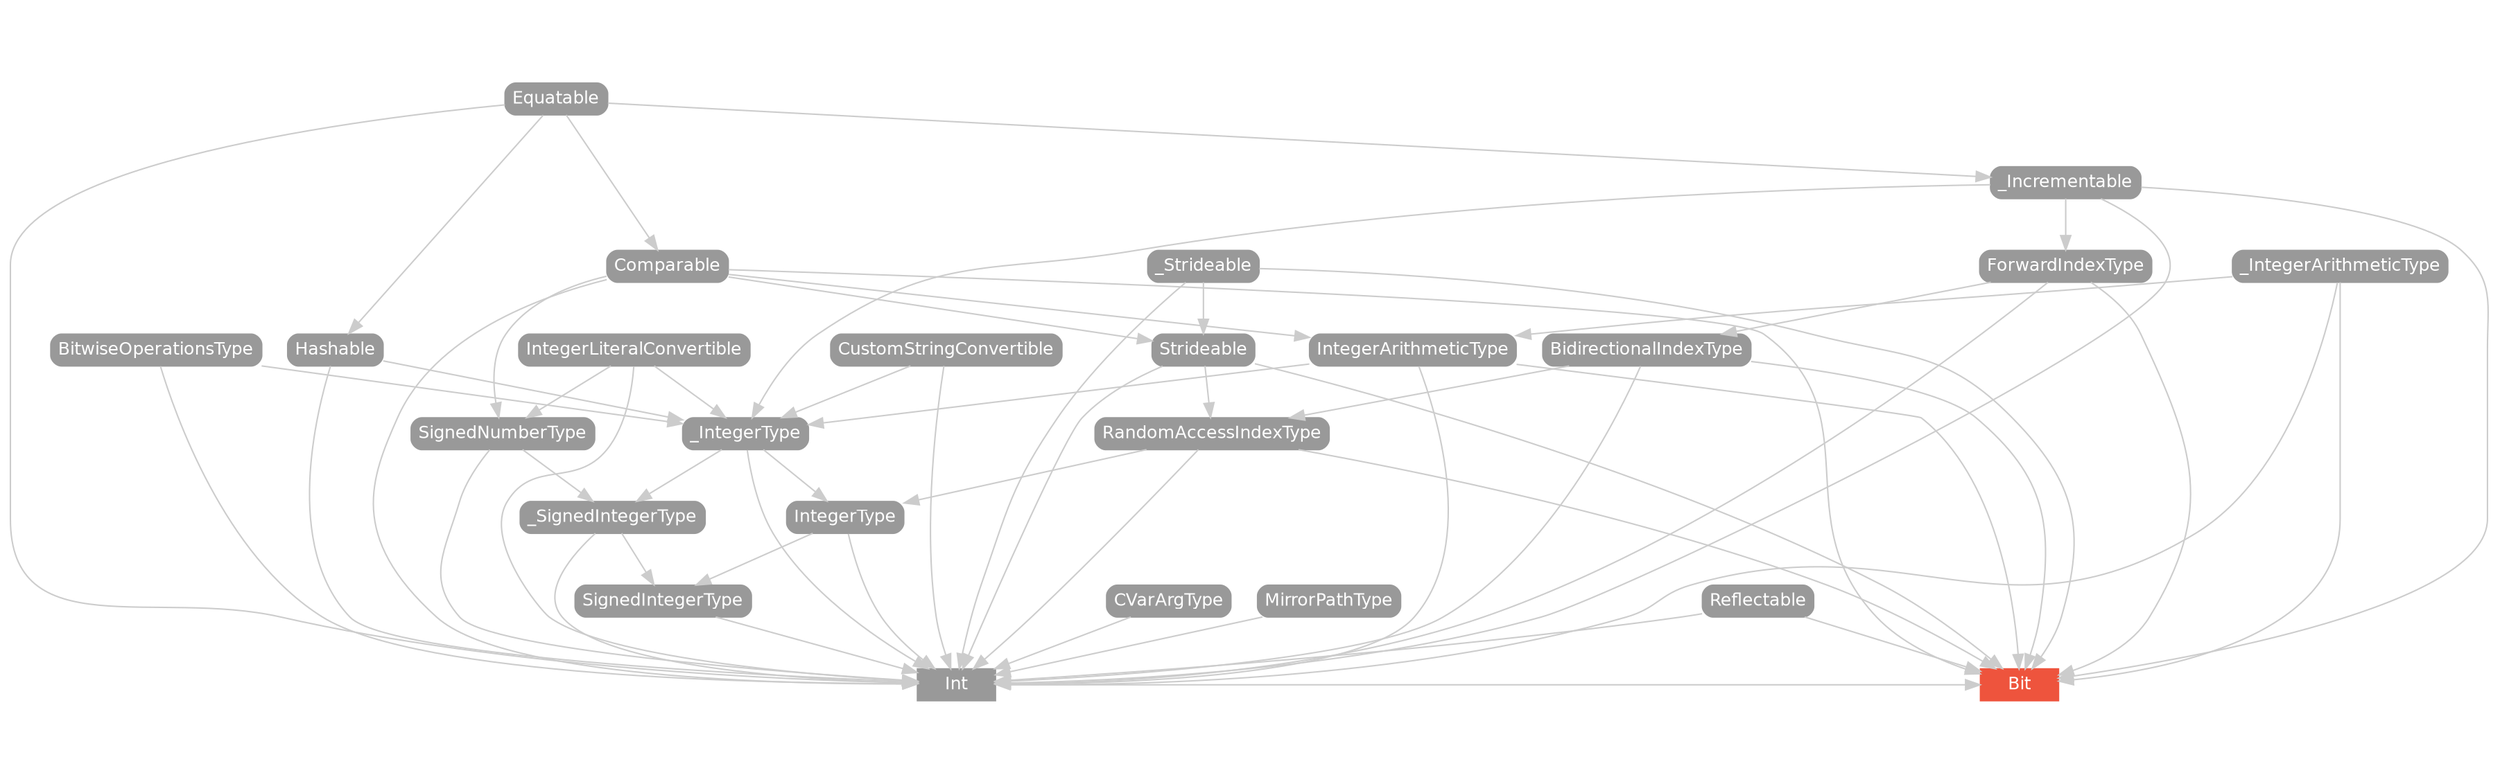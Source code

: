 strict digraph "Bit - Type Hierarchy - SwiftDoc.org" {
    pad="0.1,0.8"
    node [shape=box, style="filled,rounded", color="#999999", fillcolor="#999999", fontcolor=white, fontname=Helvetica, fontnames="Helvetica,sansserif", fontsize=12, margin="0.07,0.05", height="0.3"]
    edge [color="#cccccc"]
    "BidirectionalIndexType" [URL="/protocol/BidirectionalIndexType/"]
    "Bit" [URL="/type/Bit/", style="filled", fillcolor="#ee543d", color="#ee543d"]
    "BitwiseOperationsType" [URL="/protocol/BitwiseOperationsType/"]
    "CVarArgType" [URL="/protocol/CVarArgType/"]
    "Comparable" [URL="/protocol/Comparable/"]
    "CustomStringConvertible" [URL="/protocol/CustomStringConvertible/"]
    "Equatable" [URL="/protocol/Equatable/"]
    "ForwardIndexType" [URL="/protocol/ForwardIndexType/"]
    "Hashable" [URL="/protocol/Hashable/"]
    "Int" [URL="/type/Int/", style=filled]
    "IntegerArithmeticType" [URL="/protocol/IntegerArithmeticType/"]
    "IntegerLiteralConvertible" [URL="/protocol/IntegerLiteralConvertible/"]
    "IntegerType" [URL="/protocol/IntegerType/"]
    "MirrorPathType" [URL="/protocol/MirrorPathType/"]
    "RandomAccessIndexType" [URL="/protocol/RandomAccessIndexType/"]
    "Reflectable" [URL="/protocol/Reflectable/"]
    "SignedIntegerType" [URL="/protocol/SignedIntegerType/"]
    "SignedNumberType" [URL="/protocol/SignedNumberType/"]
    "Strideable" [URL="/protocol/Strideable/"]
    "_Incrementable" [URL="/protocol/_Incrementable/"]
    "_IntegerArithmeticType" [URL="/protocol/_IntegerArithmeticType/"]
    "_IntegerType" [URL="/protocol/_IntegerType/"]
    "_SignedIntegerType" [URL="/protocol/_SignedIntegerType/"]
    "_Strideable" [URL="/protocol/_Strideable/"]    "Int" -> "Bit"
    "Comparable" -> "Bit"
    "RandomAccessIndexType" -> "Bit"
    "BidirectionalIndexType" -> "Bit"
    "ForwardIndexType" -> "Bit"
    "_Incrementable" -> "Bit"
    "Strideable" -> "Bit"
    "_Strideable" -> "Bit"
    "Reflectable" -> "Bit"
    "IntegerArithmeticType" -> "Bit"
    "_IntegerArithmeticType" -> "Bit"
    "Equatable" -> "Int"
    "_SignedIntegerType" -> "Int"
    "Comparable" -> "Int"
    "_IntegerType" -> "Int"
    "IntegerArithmeticType" -> "Int"
    "_IntegerArithmeticType" -> "Int"
    "SignedIntegerType" -> "Int"
    "IntegerType" -> "Int"
    "Hashable" -> "Int"
    "CustomStringConvertible" -> "Int"
    "ForwardIndexType" -> "Int"
    "_Incrementable" -> "Int"
    "RandomAccessIndexType" -> "Int"
    "BidirectionalIndexType" -> "Int"
    "Strideable" -> "Int"
    "_Strideable" -> "Int"
    "SignedNumberType" -> "Int"
    "IntegerLiteralConvertible" -> "Int"
    "BitwiseOperationsType" -> "Int"
    "Reflectable" -> "Int"
    "MirrorPathType" -> "Int"
    "CVarArgType" -> "Int"
    "_IntegerType" -> "_SignedIntegerType"
    "SignedNumberType" -> "_SignedIntegerType"
    "IntegerLiteralConvertible" -> "_IntegerType"
    "CustomStringConvertible" -> "_IntegerType"
    "Hashable" -> "_IntegerType"
    "IntegerArithmeticType" -> "_IntegerType"
    "BitwiseOperationsType" -> "_IntegerType"
    "_Incrementable" -> "_IntegerType"
    "Equatable" -> "Hashable"
    "_IntegerArithmeticType" -> "IntegerArithmeticType"
    "Comparable" -> "IntegerArithmeticType"
    "Equatable" -> "Comparable"
    "Equatable" -> "_Incrementable"
    "Comparable" -> "SignedNumberType"
    "IntegerLiteralConvertible" -> "SignedNumberType"
    "Equatable" -> "Comparable"
    "Equatable" -> "Comparable"
    "IntegerLiteralConvertible" -> "_IntegerType"
    "CustomStringConvertible" -> "_IntegerType"
    "Hashable" -> "_IntegerType"
    "IntegerArithmeticType" -> "_IntegerType"
    "BitwiseOperationsType" -> "_IntegerType"
    "_Incrementable" -> "_IntegerType"
    "Equatable" -> "Hashable"
    "_IntegerArithmeticType" -> "IntegerArithmeticType"
    "Comparable" -> "IntegerArithmeticType"
    "Equatable" -> "Comparable"
    "Equatable" -> "_Incrementable"
    "_IntegerArithmeticType" -> "IntegerArithmeticType"
    "Comparable" -> "IntegerArithmeticType"
    "Equatable" -> "Comparable"
    "_SignedIntegerType" -> "SignedIntegerType"
    "IntegerType" -> "SignedIntegerType"
    "_IntegerType" -> "_SignedIntegerType"
    "SignedNumberType" -> "_SignedIntegerType"
    "IntegerLiteralConvertible" -> "_IntegerType"
    "CustomStringConvertible" -> "_IntegerType"
    "Hashable" -> "_IntegerType"
    "IntegerArithmeticType" -> "_IntegerType"
    "BitwiseOperationsType" -> "_IntegerType"
    "_Incrementable" -> "_IntegerType"
    "Equatable" -> "Hashable"
    "_IntegerArithmeticType" -> "IntegerArithmeticType"
    "Comparable" -> "IntegerArithmeticType"
    "Equatable" -> "Comparable"
    "Equatable" -> "_Incrementable"
    "Comparable" -> "SignedNumberType"
    "IntegerLiteralConvertible" -> "SignedNumberType"
    "Equatable" -> "Comparable"
    "_IntegerType" -> "IntegerType"
    "RandomAccessIndexType" -> "IntegerType"
    "IntegerLiteralConvertible" -> "_IntegerType"
    "CustomStringConvertible" -> "_IntegerType"
    "Hashable" -> "_IntegerType"
    "IntegerArithmeticType" -> "_IntegerType"
    "BitwiseOperationsType" -> "_IntegerType"
    "_Incrementable" -> "_IntegerType"
    "Equatable" -> "Hashable"
    "_IntegerArithmeticType" -> "IntegerArithmeticType"
    "Comparable" -> "IntegerArithmeticType"
    "Equatable" -> "Comparable"
    "Equatable" -> "_Incrementable"
    "BidirectionalIndexType" -> "RandomAccessIndexType"
    "Strideable" -> "RandomAccessIndexType"
    "ForwardIndexType" -> "BidirectionalIndexType"
    "_Incrementable" -> "ForwardIndexType"
    "Equatable" -> "_Incrementable"
    "Comparable" -> "Strideable"
    "_Strideable" -> "Strideable"
    "Equatable" -> "Comparable"
    "_IntegerType" -> "IntegerType"
    "RandomAccessIndexType" -> "IntegerType"
    "IntegerLiteralConvertible" -> "_IntegerType"
    "CustomStringConvertible" -> "_IntegerType"
    "Hashable" -> "_IntegerType"
    "IntegerArithmeticType" -> "_IntegerType"
    "BitwiseOperationsType" -> "_IntegerType"
    "_Incrementable" -> "_IntegerType"
    "Equatable" -> "Hashable"
    "_IntegerArithmeticType" -> "IntegerArithmeticType"
    "Comparable" -> "IntegerArithmeticType"
    "Equatable" -> "Comparable"
    "Equatable" -> "_Incrementable"
    "BidirectionalIndexType" -> "RandomAccessIndexType"
    "Strideable" -> "RandomAccessIndexType"
    "ForwardIndexType" -> "BidirectionalIndexType"
    "_Incrementable" -> "ForwardIndexType"
    "Equatable" -> "_Incrementable"
    "Comparable" -> "Strideable"
    "_Strideable" -> "Strideable"
    "Equatable" -> "Comparable"
    "Equatable" -> "Hashable"
    "_Incrementable" -> "ForwardIndexType"
    "Equatable" -> "_Incrementable"
    "Equatable" -> "_Incrementable"
    "BidirectionalIndexType" -> "RandomAccessIndexType"
    "Strideable" -> "RandomAccessIndexType"
    "ForwardIndexType" -> "BidirectionalIndexType"
    "_Incrementable" -> "ForwardIndexType"
    "Equatable" -> "_Incrementable"
    "Comparable" -> "Strideable"
    "_Strideable" -> "Strideable"
    "Equatable" -> "Comparable"
    "ForwardIndexType" -> "BidirectionalIndexType"
    "_Incrementable" -> "ForwardIndexType"
    "Equatable" -> "_Incrementable"
    "Comparable" -> "Strideable"
    "_Strideable" -> "Strideable"
    "Equatable" -> "Comparable"
    "Comparable" -> "SignedNumberType"
    "IntegerLiteralConvertible" -> "SignedNumberType"
    "Equatable" -> "Comparable"
    "Equatable" -> "Comparable"
    "BidirectionalIndexType" -> "RandomAccessIndexType"
    "Strideable" -> "RandomAccessIndexType"
    "ForwardIndexType" -> "BidirectionalIndexType"
    "_Incrementable" -> "ForwardIndexType"
    "Equatable" -> "_Incrementable"
    "Comparable" -> "Strideable"
    "_Strideable" -> "Strideable"
    "Equatable" -> "Comparable"
    "ForwardIndexType" -> "BidirectionalIndexType"
    "_Incrementable" -> "ForwardIndexType"
    "Equatable" -> "_Incrementable"
    "_Incrementable" -> "ForwardIndexType"
    "Equatable" -> "_Incrementable"
    "Equatable" -> "_Incrementable"
    "Comparable" -> "Strideable"
    "_Strideable" -> "Strideable"
    "Equatable" -> "Comparable"
    "_IntegerArithmeticType" -> "IntegerArithmeticType"
    "Comparable" -> "IntegerArithmeticType"
    "Equatable" -> "Comparable"
    subgraph Types {
        rank = max; "Int"; "Bit";
    }
}